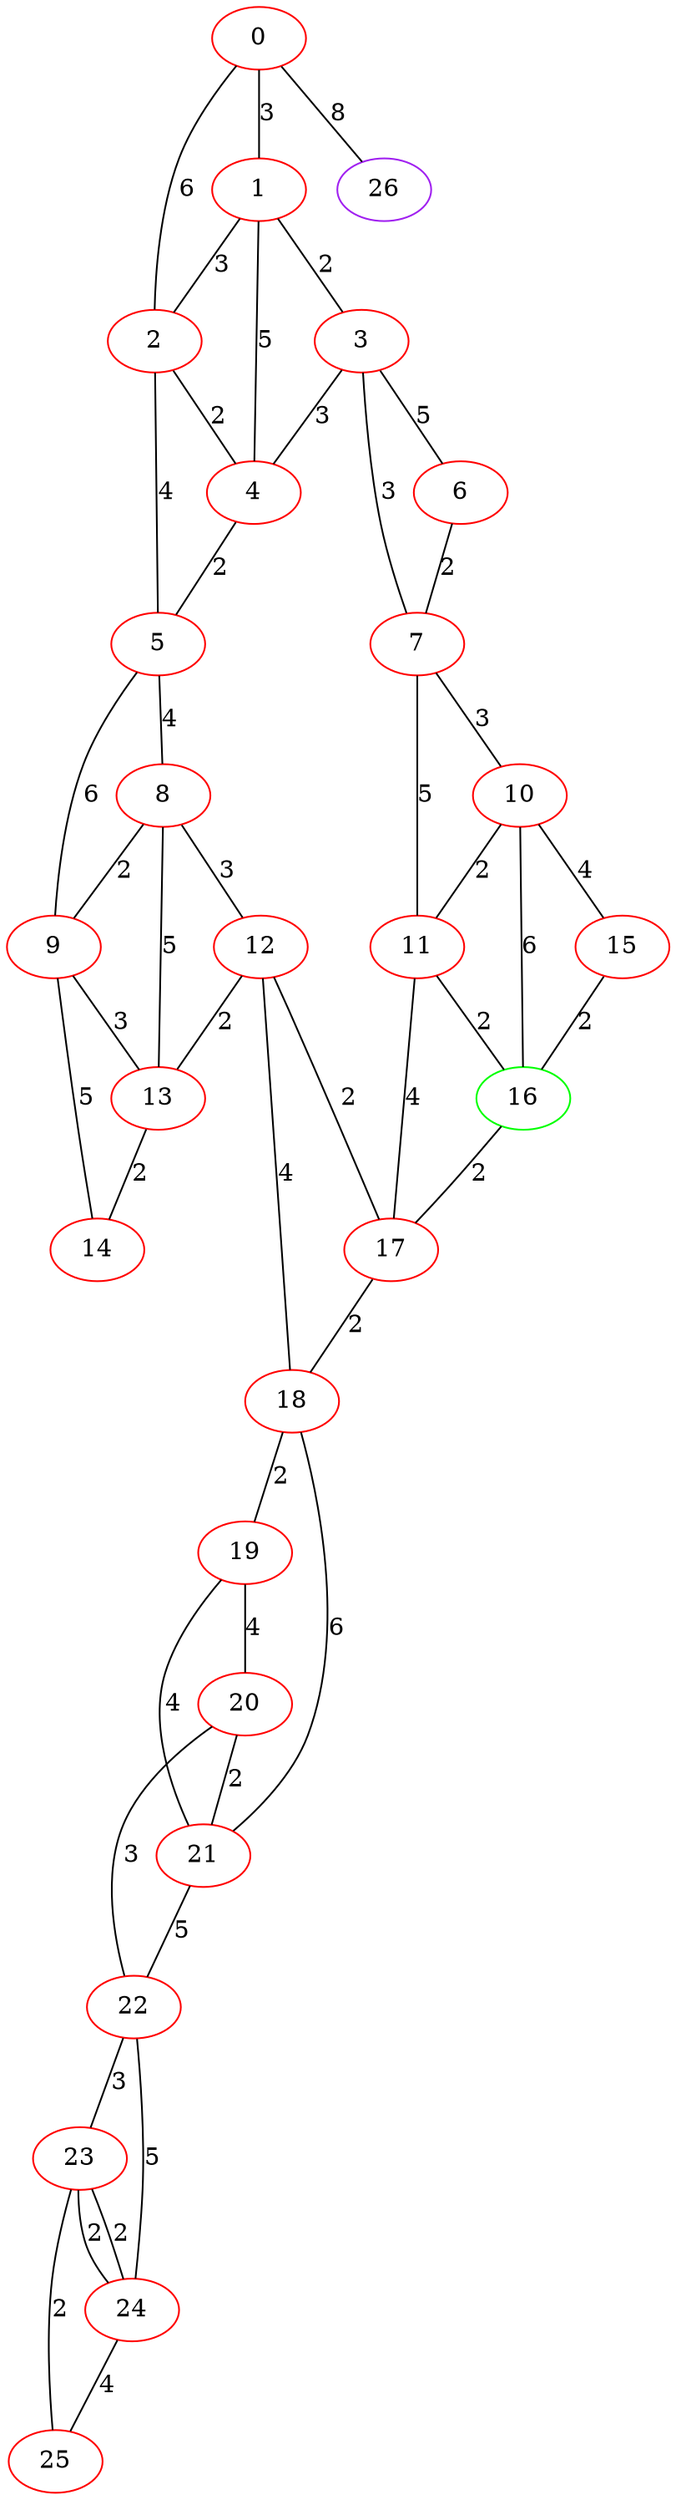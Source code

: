 graph "" {
0 [color=red, weight=1];
1 [color=red, weight=1];
2 [color=red, weight=1];
3 [color=red, weight=1];
4 [color=red, weight=1];
5 [color=red, weight=1];
6 [color=red, weight=1];
7 [color=red, weight=1];
8 [color=red, weight=1];
9 [color=red, weight=1];
10 [color=red, weight=1];
11 [color=red, weight=1];
12 [color=red, weight=1];
13 [color=red, weight=1];
14 [color=red, weight=1];
15 [color=red, weight=1];
16 [color=green, weight=2];
17 [color=red, weight=1];
18 [color=red, weight=1];
19 [color=red, weight=1];
20 [color=red, weight=1];
21 [color=red, weight=1];
22 [color=red, weight=1];
23 [color=red, weight=1];
24 [color=red, weight=1];
25 [color=red, weight=1];
26 [color=purple, weight=4];
0 -- 1  [key=0, label=3];
0 -- 2  [key=0, label=6];
0 -- 26  [key=0, label=8];
1 -- 2  [key=0, label=3];
1 -- 3  [key=0, label=2];
1 -- 4  [key=0, label=5];
2 -- 4  [key=0, label=2];
2 -- 5  [key=0, label=4];
3 -- 4  [key=0, label=3];
3 -- 6  [key=0, label=5];
3 -- 7  [key=0, label=3];
4 -- 5  [key=0, label=2];
5 -- 8  [key=0, label=4];
5 -- 9  [key=0, label=6];
6 -- 7  [key=0, label=2];
7 -- 11  [key=0, label=5];
7 -- 10  [key=0, label=3];
8 -- 9  [key=0, label=2];
8 -- 12  [key=0, label=3];
8 -- 13  [key=0, label=5];
9 -- 14  [key=0, label=5];
9 -- 13  [key=0, label=3];
10 -- 16  [key=0, label=6];
10 -- 11  [key=0, label=2];
10 -- 15  [key=0, label=4];
11 -- 16  [key=0, label=2];
11 -- 17  [key=0, label=4];
12 -- 17  [key=0, label=2];
12 -- 18  [key=0, label=4];
12 -- 13  [key=0, label=2];
13 -- 14  [key=0, label=2];
15 -- 16  [key=0, label=2];
16 -- 17  [key=0, label=2];
17 -- 18  [key=0, label=2];
18 -- 19  [key=0, label=2];
18 -- 21  [key=0, label=6];
19 -- 20  [key=0, label=4];
19 -- 21  [key=0, label=4];
20 -- 21  [key=0, label=2];
20 -- 22  [key=0, label=3];
21 -- 22  [key=0, label=5];
22 -- 24  [key=0, label=5];
22 -- 23  [key=0, label=3];
23 -- 24  [key=0, label=2];
23 -- 24  [key=1, label=2];
23 -- 25  [key=0, label=2];
24 -- 25  [key=0, label=4];
}
